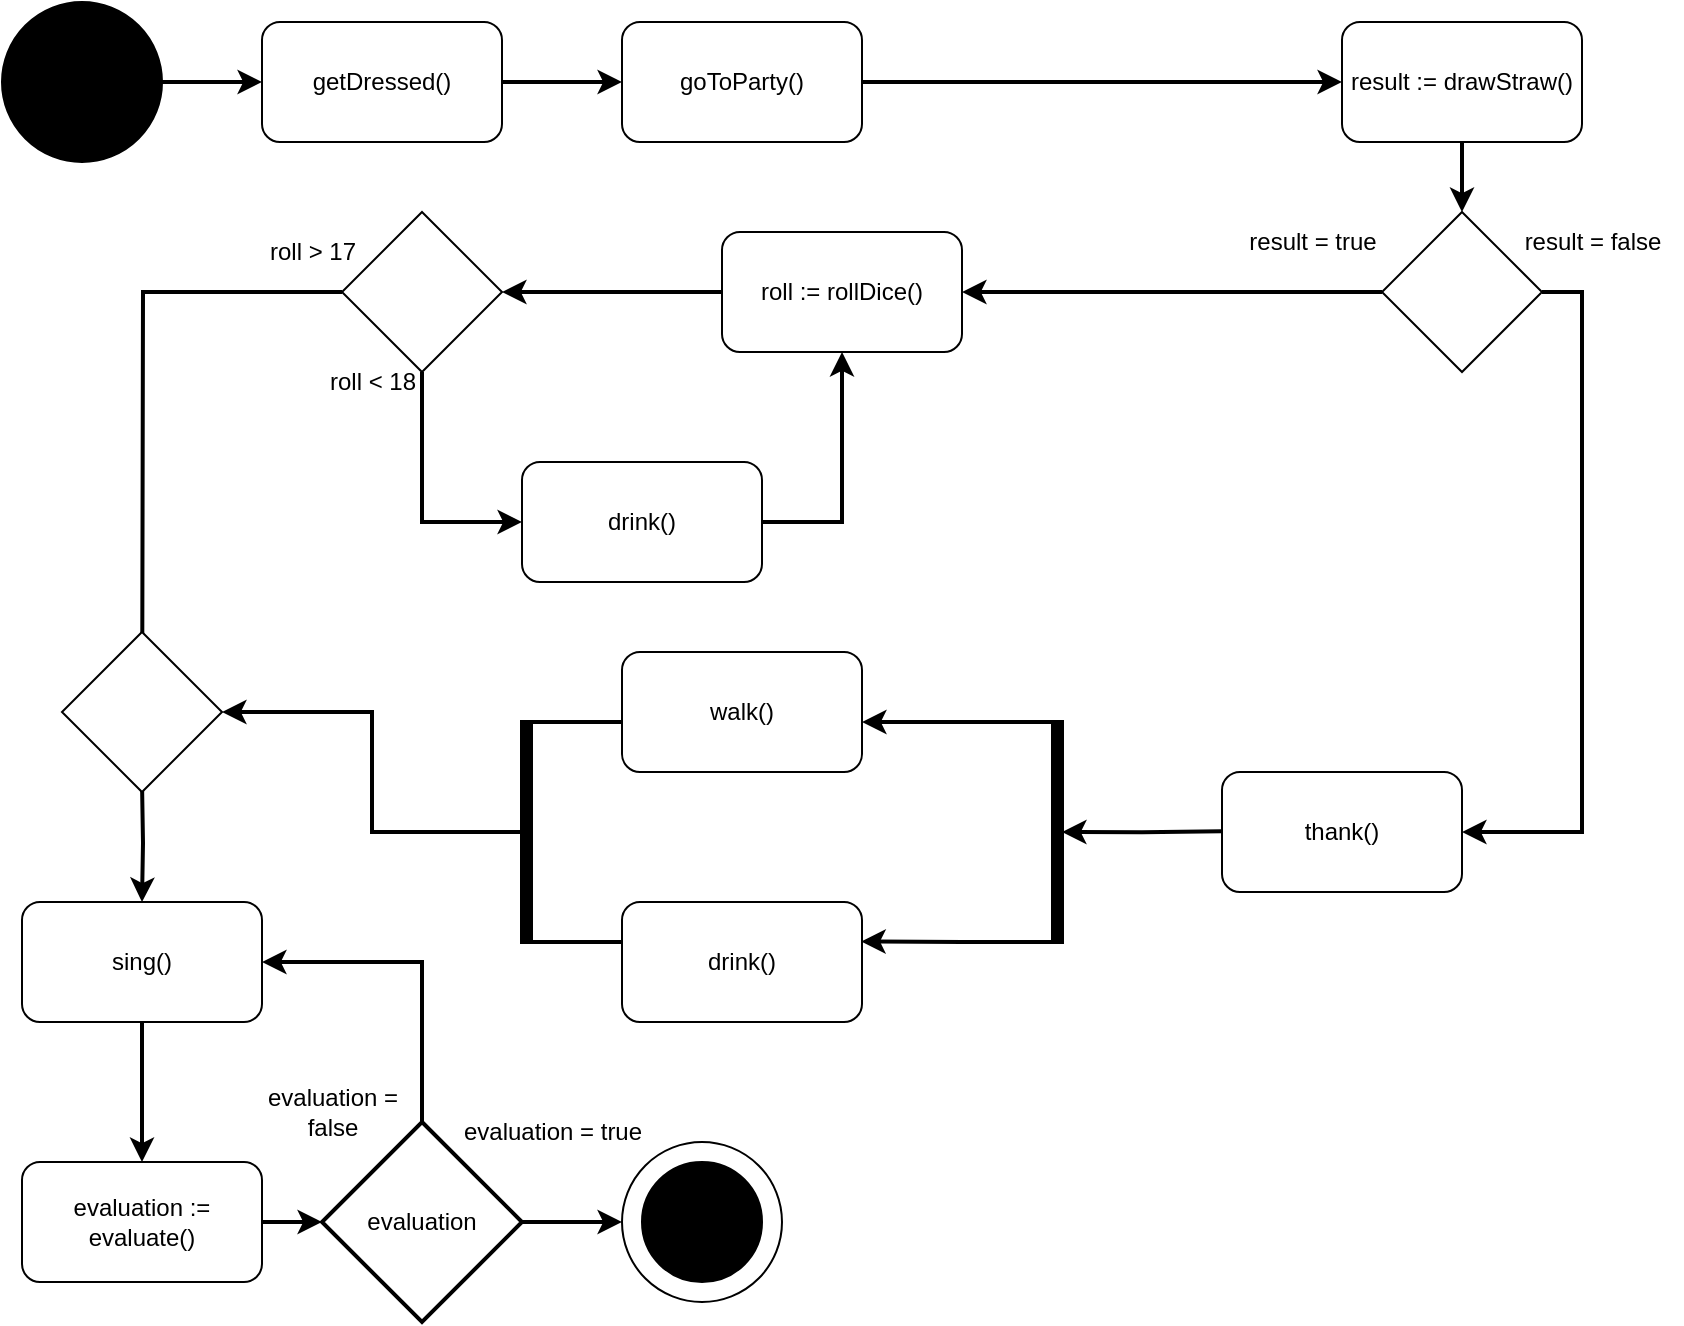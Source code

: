 <mxfile version="20.8.13" type="github">
  <diagram name="Seite-1" id="kDQ1YSrSx2T5lFSh3bFP">
    <mxGraphModel dx="819" dy="447" grid="1" gridSize="10" guides="1" tooltips="1" connect="1" arrows="1" fold="1" page="1" pageScale="1" pageWidth="827" pageHeight="1169" background="none" math="0" shadow="0">
      <root>
        <mxCell id="0" />
        <mxCell id="1" parent="0" />
        <mxCell id="CxbOAbyMZpuOM8MBbK7M-26" value="" style="ellipse;whiteSpace=wrap;html=1;aspect=fixed;strokeColor=#000000;fillColor=#000000;" parent="1" vertex="1">
          <mxGeometry x="10" y="10" width="80" height="80" as="geometry" />
        </mxCell>
        <mxCell id="CxbOAbyMZpuOM8MBbK7M-30" style="edgeStyle=orthogonalEdgeStyle;rounded=0;orthogonalLoop=1;jettySize=auto;html=1;exitX=1;exitY=0.5;exitDx=0;exitDy=0;strokeWidth=2;" parent="1" source="CxbOAbyMZpuOM8MBbK7M-27" target="CxbOAbyMZpuOM8MBbK7M-29" edge="1">
          <mxGeometry relative="1" as="geometry" />
        </mxCell>
        <mxCell id="CxbOAbyMZpuOM8MBbK7M-27" value="getDressed()" style="rounded=1;whiteSpace=wrap;html=1;strokeColor=#000000;fillColor=#FFFFFF;" parent="1" vertex="1">
          <mxGeometry x="140" y="20" width="120" height="60" as="geometry" />
        </mxCell>
        <mxCell id="CxbOAbyMZpuOM8MBbK7M-28" value="" style="endArrow=classic;html=1;rounded=0;exitX=1;exitY=0.5;exitDx=0;exitDy=0;entryX=0;entryY=0.5;entryDx=0;entryDy=0;strokeWidth=2;" parent="1" source="CxbOAbyMZpuOM8MBbK7M-26" target="CxbOAbyMZpuOM8MBbK7M-27" edge="1">
          <mxGeometry width="50" height="50" relative="1" as="geometry">
            <mxPoint x="360" y="370" as="sourcePoint" />
            <mxPoint x="410" y="320" as="targetPoint" />
          </mxGeometry>
        </mxCell>
        <mxCell id="CxbOAbyMZpuOM8MBbK7M-32" style="edgeStyle=orthogonalEdgeStyle;rounded=0;orthogonalLoop=1;jettySize=auto;html=1;exitX=1;exitY=0.5;exitDx=0;exitDy=0;entryX=0;entryY=0.5;entryDx=0;entryDy=0;strokeWidth=2;" parent="1" source="CxbOAbyMZpuOM8MBbK7M-29" target="CxbOAbyMZpuOM8MBbK7M-73" edge="1">
          <mxGeometry relative="1" as="geometry">
            <Array as="points" />
            <mxPoint x="500" y="50" as="targetPoint" />
          </mxGeometry>
        </mxCell>
        <mxCell id="CxbOAbyMZpuOM8MBbK7M-29" value="&lt;div&gt;goToParty()&lt;/div&gt;" style="rounded=1;whiteSpace=wrap;html=1;strokeColor=#000000;fillColor=#FFFFFF;" parent="1" vertex="1">
          <mxGeometry x="320" y="20" width="120" height="60" as="geometry" />
        </mxCell>
        <mxCell id="CxbOAbyMZpuOM8MBbK7M-37" style="edgeStyle=orthogonalEdgeStyle;rounded=0;orthogonalLoop=1;jettySize=auto;html=1;exitX=0;exitY=0.5;exitDx=0;exitDy=0;entryX=1;entryY=0.5;entryDx=0;entryDy=0;strokeWidth=2;startArrow=none;fontStyle=1" parent="1" source="CxbOAbyMZpuOM8MBbK7M-34" target="CxbOAbyMZpuOM8MBbK7M-62" edge="1">
          <mxGeometry relative="1" as="geometry">
            <mxPoint x="620" y="170" as="targetPoint" />
            <mxPoint x="530" y="155" as="sourcePoint" />
          </mxGeometry>
        </mxCell>
        <mxCell id="CxbOAbyMZpuOM8MBbK7M-57" style="edgeStyle=orthogonalEdgeStyle;rounded=0;orthogonalLoop=1;jettySize=auto;html=1;exitX=1;exitY=0.5;exitDx=0;exitDy=0;entryX=1;entryY=0.5;entryDx=0;entryDy=0;shadow=0;strokeColor=default;targetPerimeterSpacing=0;fillColor=#000000;strokeWidth=2;" parent="1" source="CxbOAbyMZpuOM8MBbK7M-34" target="CxbOAbyMZpuOM8MBbK7M-78" edge="1">
          <mxGeometry relative="1" as="geometry" />
        </mxCell>
        <mxCell id="CxbOAbyMZpuOM8MBbK7M-34" value="" style="rhombus;whiteSpace=wrap;html=1;strokeColor=#000000;fillColor=#FFFFFF;" parent="1" vertex="1">
          <mxGeometry x="700" y="115" width="80" height="80" as="geometry" />
        </mxCell>
        <mxCell id="CxbOAbyMZpuOM8MBbK7M-56" value="" style="strokeWidth=2;html=1;shape=mxgraph.flowchart.annotation_1;align=left;pointerEvents=1;strokeColor=#000000;fillColor=#FFFFFF;rotation=-180;" parent="1" vertex="1">
          <mxGeometry x="490" y="370" width="50" height="110" as="geometry" />
        </mxCell>
        <mxCell id="CxbOAbyMZpuOM8MBbK7M-61" style="edgeStyle=orthogonalEdgeStyle;rounded=0;orthogonalLoop=1;jettySize=auto;html=1;exitX=0;exitY=0.5;exitDx=0;exitDy=0;entryX=1;entryY=0.5;entryDx=0;entryDy=0;strokeWidth=2;" parent="1" source="CxbOAbyMZpuOM8MBbK7M-62" target="CxbOAbyMZpuOM8MBbK7M-65" edge="1">
          <mxGeometry relative="1" as="geometry" />
        </mxCell>
        <mxCell id="CxbOAbyMZpuOM8MBbK7M-62" value="roll := rollDice()" style="rounded=1;whiteSpace=wrap;html=1;strokeColor=#000000;fillColor=#FFFFFF;" parent="1" vertex="1">
          <mxGeometry x="370" y="125" width="120" height="60" as="geometry" />
        </mxCell>
        <mxCell id="CxbOAbyMZpuOM8MBbK7M-63" style="edgeStyle=orthogonalEdgeStyle;rounded=0;orthogonalLoop=1;jettySize=auto;html=1;exitX=0.5;exitY=1;exitDx=0;exitDy=0;entryX=0;entryY=0.5;entryDx=0;entryDy=0;strokeWidth=2;" parent="1" source="CxbOAbyMZpuOM8MBbK7M-65" target="pmixEZLCoM3Kavtuxvij-1" edge="1">
          <mxGeometry relative="1" as="geometry" />
        </mxCell>
        <mxCell id="pmixEZLCoM3Kavtuxvij-7" style="edgeStyle=orthogonalEdgeStyle;rounded=0;orthogonalLoop=1;jettySize=auto;html=1;exitX=0;exitY=0.5;exitDx=0;exitDy=0;strokeWidth=2;endArrow=none;endFill=0;" parent="1" source="CxbOAbyMZpuOM8MBbK7M-65" edge="1">
          <mxGeometry relative="1" as="geometry">
            <mxPoint x="80" y="400" as="targetPoint" />
          </mxGeometry>
        </mxCell>
        <mxCell id="CxbOAbyMZpuOM8MBbK7M-65" value="" style="rhombus;whiteSpace=wrap;html=1;strokeColor=#000000;fillColor=#FFFFFF;" parent="1" vertex="1">
          <mxGeometry x="180" y="115" width="80" height="80" as="geometry" />
        </mxCell>
        <mxCell id="CxbOAbyMZpuOM8MBbK7M-108" style="edgeStyle=orthogonalEdgeStyle;rounded=0;sketch=0;orthogonalLoop=1;jettySize=auto;html=1;exitX=0.5;exitY=1;exitDx=0;exitDy=0;entryX=0.5;entryY=0;entryDx=0;entryDy=0;shadow=0;strokeColor=default;strokeWidth=2;startArrow=none;startFill=0;endArrow=classic;endFill=1;targetPerimeterSpacing=0;fillColor=#000000;" parent="1" target="CxbOAbyMZpuOM8MBbK7M-88" edge="1">
          <mxGeometry relative="1" as="geometry">
            <mxPoint x="80" y="400" as="sourcePoint" />
          </mxGeometry>
        </mxCell>
        <mxCell id="CxbOAbyMZpuOM8MBbK7M-67" value="result = true" style="text;html=1;align=center;verticalAlign=middle;resizable=0;points=[];autosize=1;strokeColor=none;fillColor=none;" parent="1" vertex="1">
          <mxGeometry x="620" y="115" width="90" height="30" as="geometry" />
        </mxCell>
        <mxCell id="CxbOAbyMZpuOM8MBbK7M-68" value="roll &amp;lt; 18" style="text;html=1;align=center;verticalAlign=middle;resizable=0;points=[];autosize=1;strokeColor=none;fillColor=none;" parent="1" vertex="1">
          <mxGeometry x="160" y="185" width="70" height="30" as="geometry" />
        </mxCell>
        <mxCell id="CxbOAbyMZpuOM8MBbK7M-69" value="walk()" style="rounded=1;whiteSpace=wrap;html=1;strokeColor=#000000;fillColor=#FFFFFF;" parent="1" vertex="1">
          <mxGeometry x="320" y="335" width="120" height="60" as="geometry" />
        </mxCell>
        <mxCell id="CxbOAbyMZpuOM8MBbK7M-70" value="drink()" style="rounded=1;whiteSpace=wrap;html=1;strokeColor=#000000;fillColor=#FFFFFF;" parent="1" vertex="1">
          <mxGeometry x="320" y="460" width="120" height="60" as="geometry" />
        </mxCell>
        <mxCell id="CxbOAbyMZpuOM8MBbK7M-71" style="edgeStyle=orthogonalEdgeStyle;rounded=0;sketch=0;orthogonalLoop=1;jettySize=auto;html=1;exitX=1;exitY=1;exitDx=0;exitDy=0;exitPerimeter=0;entryX=1;entryY=0.5;entryDx=0;entryDy=0;shadow=0;strokeColor=#000000;targetPerimeterSpacing=0;fillColor=#000000;strokeWidth=2;" parent="1" edge="1">
          <mxGeometry relative="1" as="geometry">
            <mxPoint x="490" y="370.0" as="sourcePoint" />
            <Array as="points">
              <mxPoint x="480" y="370" />
              <mxPoint x="480" y="370" />
            </Array>
            <mxPoint x="440" y="370" as="targetPoint" />
          </mxGeometry>
        </mxCell>
        <mxCell id="CxbOAbyMZpuOM8MBbK7M-72" style="edgeStyle=orthogonalEdgeStyle;rounded=0;sketch=0;orthogonalLoop=1;jettySize=auto;html=1;exitX=1;exitY=0;exitDx=0;exitDy=0;exitPerimeter=0;entryX=0.997;entryY=0.328;entryDx=0;entryDy=0;entryPerimeter=0;shadow=0;strokeColor=#000000;targetPerimeterSpacing=0;fillColor=#000000;strokeWidth=2;" parent="1" target="CxbOAbyMZpuOM8MBbK7M-70" edge="1">
          <mxGeometry relative="1" as="geometry">
            <mxPoint x="490" y="480" as="sourcePoint" />
            <Array as="points">
              <mxPoint x="440" y="480" />
            </Array>
          </mxGeometry>
        </mxCell>
        <mxCell id="CxbOAbyMZpuOM8MBbK7M-73" value="result := drawStraw()" style="rounded=1;whiteSpace=wrap;html=1;strokeColor=#000000;fillColor=#FFFFFF;" parent="1" vertex="1">
          <mxGeometry x="680" y="20" width="120" height="60" as="geometry" />
        </mxCell>
        <mxCell id="CxbOAbyMZpuOM8MBbK7M-75" style="edgeStyle=orthogonalEdgeStyle;rounded=0;orthogonalLoop=1;jettySize=auto;html=1;exitX=0.5;exitY=1;exitDx=0;exitDy=0;entryX=0.5;entryY=0;entryDx=0;entryDy=0;strokeWidth=2;" parent="1" source="CxbOAbyMZpuOM8MBbK7M-73" target="CxbOAbyMZpuOM8MBbK7M-34" edge="1">
          <mxGeometry relative="1" as="geometry">
            <mxPoint x="650.0" y="100" as="sourcePoint" />
            <mxPoint x="710.0" y="100" as="targetPoint" />
            <Array as="points" />
          </mxGeometry>
        </mxCell>
        <mxCell id="CxbOAbyMZpuOM8MBbK7M-76" value="result = false" style="text;html=1;align=center;verticalAlign=middle;resizable=0;points=[];autosize=1;strokeColor=none;fillColor=none;" parent="1" vertex="1">
          <mxGeometry x="760" y="115" width="90" height="30" as="geometry" />
        </mxCell>
        <mxCell id="CxbOAbyMZpuOM8MBbK7M-78" value="thank()" style="rounded=1;whiteSpace=wrap;html=1;strokeColor=#000000;fillColor=#FFFFFF;" parent="1" vertex="1">
          <mxGeometry x="620" y="395" width="120" height="60" as="geometry" />
        </mxCell>
        <mxCell id="CxbOAbyMZpuOM8MBbK7M-81" style="edgeStyle=orthogonalEdgeStyle;rounded=0;orthogonalLoop=1;jettySize=auto;html=1;exitX=0;exitY=0.5;exitDx=0;exitDy=0;entryX=0;entryY=0.5;entryDx=0;entryDy=0;strokeWidth=2;startArrow=none;fontStyle=1;entryPerimeter=0;" parent="1" target="CxbOAbyMZpuOM8MBbK7M-56" edge="1">
          <mxGeometry relative="1" as="geometry">
            <mxPoint x="620" y="424.58" as="sourcePoint" />
            <mxPoint x="530" y="424.58" as="targetPoint" />
          </mxGeometry>
        </mxCell>
        <mxCell id="FM8C2OwK18fEnHOMxnsp-6" style="edgeStyle=orthogonalEdgeStyle;rounded=0;orthogonalLoop=1;jettySize=auto;html=1;exitX=0;exitY=0.5;exitDx=0;exitDy=0;exitPerimeter=0;entryX=1;entryY=0.5;entryDx=0;entryDy=0;strokeWidth=2;endArrow=classic;endFill=1;" edge="1" parent="1" source="CxbOAbyMZpuOM8MBbK7M-87" target="FM8C2OwK18fEnHOMxnsp-1">
          <mxGeometry relative="1" as="geometry" />
        </mxCell>
        <mxCell id="CxbOAbyMZpuOM8MBbK7M-87" value="" style="strokeWidth=2;html=1;shape=mxgraph.flowchart.annotation_1;align=left;pointerEvents=1;strokeColor=#000000;fillColor=#FFFFFF;" parent="1" vertex="1">
          <mxGeometry x="270" y="370" width="50" height="110" as="geometry" />
        </mxCell>
        <mxCell id="CxbOAbyMZpuOM8MBbK7M-97" style="edgeStyle=orthogonalEdgeStyle;rounded=0;sketch=0;orthogonalLoop=1;jettySize=auto;html=1;exitX=0.5;exitY=1;exitDx=0;exitDy=0;entryX=0.5;entryY=0;entryDx=0;entryDy=0;shadow=0;strokeColor=default;strokeWidth=2;startArrow=none;startFill=0;endArrow=classic;endFill=1;targetPerimeterSpacing=0;fillColor=#000000;" parent="1" source="CxbOAbyMZpuOM8MBbK7M-88" target="CxbOAbyMZpuOM8MBbK7M-96" edge="1">
          <mxGeometry relative="1" as="geometry" />
        </mxCell>
        <mxCell id="CxbOAbyMZpuOM8MBbK7M-88" value="sing()" style="rounded=1;whiteSpace=wrap;html=1;strokeColor=#000000;fillColor=#FFFFFF;" parent="1" vertex="1">
          <mxGeometry x="20" y="460" width="120" height="60" as="geometry" />
        </mxCell>
        <mxCell id="CxbOAbyMZpuOM8MBbK7M-99" style="edgeStyle=orthogonalEdgeStyle;rounded=0;sketch=0;orthogonalLoop=1;jettySize=auto;html=1;exitX=0.5;exitY=0;exitDx=0;exitDy=0;exitPerimeter=0;shadow=0;strokeColor=default;strokeWidth=2;startArrow=none;startFill=0;endArrow=classic;endFill=1;targetPerimeterSpacing=0;fillColor=#000000;entryX=1;entryY=0.5;entryDx=0;entryDy=0;" parent="1" source="CxbOAbyMZpuOM8MBbK7M-94" target="CxbOAbyMZpuOM8MBbK7M-88" edge="1">
          <mxGeometry relative="1" as="geometry">
            <mxPoint x="220" y="420" as="targetPoint" />
          </mxGeometry>
        </mxCell>
        <mxCell id="CxbOAbyMZpuOM8MBbK7M-104" style="edgeStyle=orthogonalEdgeStyle;rounded=0;sketch=0;orthogonalLoop=1;jettySize=auto;html=1;exitX=1;exitY=0.5;exitDx=0;exitDy=0;exitPerimeter=0;entryX=0;entryY=0.5;entryDx=0;entryDy=0;shadow=0;strokeColor=default;strokeWidth=2;startArrow=none;startFill=0;endArrow=classic;endFill=1;targetPerimeterSpacing=0;fillColor=#000000;" parent="1" source="CxbOAbyMZpuOM8MBbK7M-94" target="CxbOAbyMZpuOM8MBbK7M-102" edge="1">
          <mxGeometry relative="1" as="geometry" />
        </mxCell>
        <mxCell id="CxbOAbyMZpuOM8MBbK7M-94" value="evaluation" style="strokeWidth=2;html=1;shape=mxgraph.flowchart.decision;whiteSpace=wrap;strokeColor=#000000;fillColor=#FFFFFF;" parent="1" vertex="1">
          <mxGeometry x="170" y="570" width="100" height="100" as="geometry" />
        </mxCell>
        <mxCell id="CxbOAbyMZpuOM8MBbK7M-98" style="edgeStyle=orthogonalEdgeStyle;rounded=0;sketch=0;orthogonalLoop=1;jettySize=auto;html=1;exitX=1;exitY=0.5;exitDx=0;exitDy=0;entryX=0;entryY=0.5;entryDx=0;entryDy=0;entryPerimeter=0;shadow=0;strokeColor=default;strokeWidth=2;startArrow=none;startFill=0;endArrow=classic;endFill=1;targetPerimeterSpacing=0;fillColor=#000000;" parent="1" source="CxbOAbyMZpuOM8MBbK7M-96" target="CxbOAbyMZpuOM8MBbK7M-94" edge="1">
          <mxGeometry relative="1" as="geometry" />
        </mxCell>
        <mxCell id="CxbOAbyMZpuOM8MBbK7M-96" value="evaluation := evaluate()" style="rounded=1;whiteSpace=wrap;html=1;strokeColor=#000000;fillColor=#FFFFFF;" parent="1" vertex="1">
          <mxGeometry x="20" y="590" width="120" height="60" as="geometry" />
        </mxCell>
        <mxCell id="CxbOAbyMZpuOM8MBbK7M-100" value="evaluation = &lt;br&gt;&lt;div&gt;false&lt;/div&gt;" style="text;html=1;align=center;verticalAlign=middle;resizable=0;points=[];autosize=1;strokeColor=none;fillColor=none;" parent="1" vertex="1">
          <mxGeometry x="130" y="545" width="90" height="40" as="geometry" />
        </mxCell>
        <mxCell id="CxbOAbyMZpuOM8MBbK7M-102" value="" style="ellipse;whiteSpace=wrap;html=1;aspect=fixed;strokeColor=#000000;fillColor=#FFFFFF;" parent="1" vertex="1">
          <mxGeometry x="320" y="580" width="80" height="80" as="geometry" />
        </mxCell>
        <mxCell id="CxbOAbyMZpuOM8MBbK7M-103" value="" style="ellipse;whiteSpace=wrap;html=1;aspect=fixed;strokeColor=#000000;fillColor=#000000;" parent="1" vertex="1">
          <mxGeometry x="330" y="590" width="60" height="60" as="geometry" />
        </mxCell>
        <mxCell id="CxbOAbyMZpuOM8MBbK7M-105" value="evaluation = true" style="text;html=1;align=center;verticalAlign=middle;resizable=0;points=[];autosize=1;strokeColor=none;fillColor=none;" parent="1" vertex="1">
          <mxGeometry x="230" y="560" width="110" height="30" as="geometry" />
        </mxCell>
        <mxCell id="pmixEZLCoM3Kavtuxvij-2" style="edgeStyle=orthogonalEdgeStyle;rounded=0;orthogonalLoop=1;jettySize=auto;html=1;exitX=1;exitY=0.5;exitDx=0;exitDy=0;strokeWidth=2;endArrow=classic;endFill=1;entryX=0.5;entryY=1;entryDx=0;entryDy=0;" parent="1" source="pmixEZLCoM3Kavtuxvij-1" edge="1" target="CxbOAbyMZpuOM8MBbK7M-62">
          <mxGeometry relative="1" as="geometry">
            <mxPoint x="400" y="190" as="targetPoint" />
          </mxGeometry>
        </mxCell>
        <mxCell id="pmixEZLCoM3Kavtuxvij-1" value="drink()" style="rounded=1;whiteSpace=wrap;html=1;strokeColor=#000000;fillColor=#FFFFFF;" parent="1" vertex="1">
          <mxGeometry x="270" y="240" width="120" height="60" as="geometry" />
        </mxCell>
        <mxCell id="FM8C2OwK18fEnHOMxnsp-1" value="" style="rhombus;whiteSpace=wrap;html=1;" vertex="1" parent="1">
          <mxGeometry x="40" y="325" width="80" height="80" as="geometry" />
        </mxCell>
        <mxCell id="FM8C2OwK18fEnHOMxnsp-5" value="roll &amp;gt; 17" style="text;html=1;align=center;verticalAlign=middle;resizable=0;points=[];autosize=1;strokeColor=none;fillColor=none;" vertex="1" parent="1">
          <mxGeometry x="130" y="120" width="70" height="30" as="geometry" />
        </mxCell>
        <mxCell id="FM8C2OwK18fEnHOMxnsp-7" value="" style="html=1;points=[];perimeter=orthogonalPerimeter;fillColor=strokeColor;" vertex="1" parent="1">
          <mxGeometry x="535" y="370" width="5" height="110" as="geometry" />
        </mxCell>
        <mxCell id="FM8C2OwK18fEnHOMxnsp-8" value="" style="html=1;points=[];perimeter=orthogonalPerimeter;fillColor=strokeColor;" vertex="1" parent="1">
          <mxGeometry x="270" y="370" width="5" height="110" as="geometry" />
        </mxCell>
      </root>
    </mxGraphModel>
  </diagram>
</mxfile>
